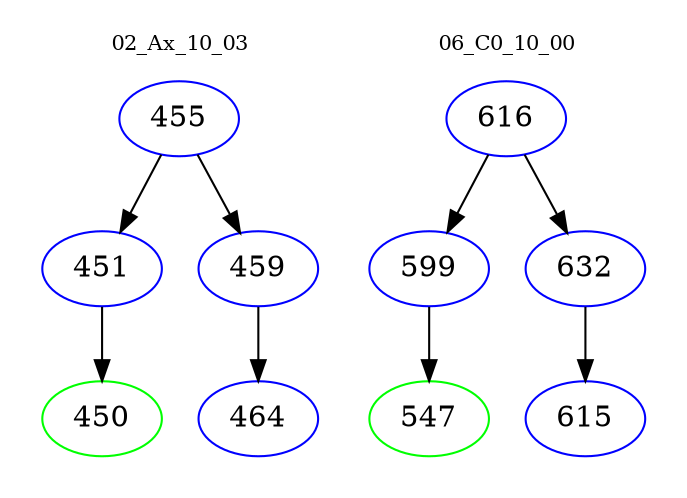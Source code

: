 digraph{
subgraph cluster_0 {
color = white
label = "02_Ax_10_03";
fontsize=10;
T0_455 [label="455", color="blue"]
T0_455 -> T0_451 [color="black"]
T0_451 [label="451", color="blue"]
T0_451 -> T0_450 [color="black"]
T0_450 [label="450", color="green"]
T0_455 -> T0_459 [color="black"]
T0_459 [label="459", color="blue"]
T0_459 -> T0_464 [color="black"]
T0_464 [label="464", color="blue"]
}
subgraph cluster_1 {
color = white
label = "06_C0_10_00";
fontsize=10;
T1_616 [label="616", color="blue"]
T1_616 -> T1_599 [color="black"]
T1_599 [label="599", color="blue"]
T1_599 -> T1_547 [color="black"]
T1_547 [label="547", color="green"]
T1_616 -> T1_632 [color="black"]
T1_632 [label="632", color="blue"]
T1_632 -> T1_615 [color="black"]
T1_615 [label="615", color="blue"]
}
}
